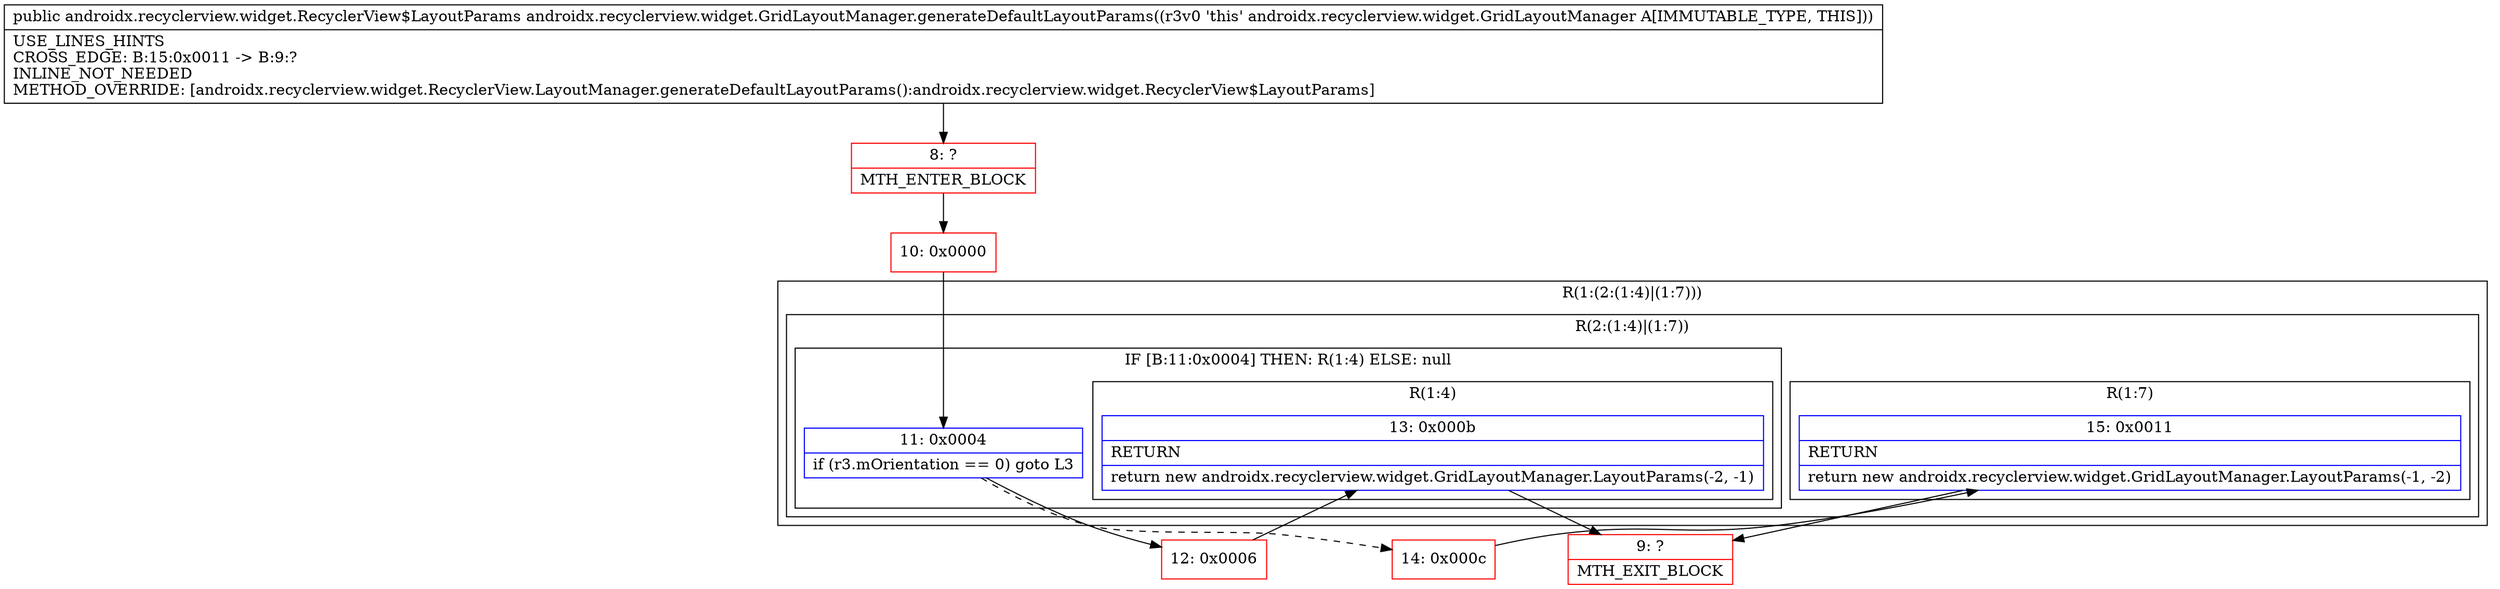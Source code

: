 digraph "CFG forandroidx.recyclerview.widget.GridLayoutManager.generateDefaultLayoutParams()Landroidx\/recyclerview\/widget\/RecyclerView$LayoutParams;" {
subgraph cluster_Region_357122022 {
label = "R(1:(2:(1:4)|(1:7)))";
node [shape=record,color=blue];
subgraph cluster_Region_1126221282 {
label = "R(2:(1:4)|(1:7))";
node [shape=record,color=blue];
subgraph cluster_IfRegion_245898966 {
label = "IF [B:11:0x0004] THEN: R(1:4) ELSE: null";
node [shape=record,color=blue];
Node_11 [shape=record,label="{11\:\ 0x0004|if (r3.mOrientation == 0) goto L3\l}"];
subgraph cluster_Region_1366734656 {
label = "R(1:4)";
node [shape=record,color=blue];
Node_13 [shape=record,label="{13\:\ 0x000b|RETURN\l|return new androidx.recyclerview.widget.GridLayoutManager.LayoutParams(\-2, \-1)\l}"];
}
}
subgraph cluster_Region_228328583 {
label = "R(1:7)";
node [shape=record,color=blue];
Node_15 [shape=record,label="{15\:\ 0x0011|RETURN\l|return new androidx.recyclerview.widget.GridLayoutManager.LayoutParams(\-1, \-2)\l}"];
}
}
}
Node_8 [shape=record,color=red,label="{8\:\ ?|MTH_ENTER_BLOCK\l}"];
Node_10 [shape=record,color=red,label="{10\:\ 0x0000}"];
Node_12 [shape=record,color=red,label="{12\:\ 0x0006}"];
Node_9 [shape=record,color=red,label="{9\:\ ?|MTH_EXIT_BLOCK\l}"];
Node_14 [shape=record,color=red,label="{14\:\ 0x000c}"];
MethodNode[shape=record,label="{public androidx.recyclerview.widget.RecyclerView$LayoutParams androidx.recyclerview.widget.GridLayoutManager.generateDefaultLayoutParams((r3v0 'this' androidx.recyclerview.widget.GridLayoutManager A[IMMUTABLE_TYPE, THIS]))  | USE_LINES_HINTS\lCROSS_EDGE: B:15:0x0011 \-\> B:9:?\lINLINE_NOT_NEEDED\lMETHOD_OVERRIDE: [androidx.recyclerview.widget.RecyclerView.LayoutManager.generateDefaultLayoutParams():androidx.recyclerview.widget.RecyclerView$LayoutParams]\l}"];
MethodNode -> Node_8;Node_11 -> Node_12;
Node_11 -> Node_14[style=dashed];
Node_13 -> Node_9;
Node_15 -> Node_9;
Node_8 -> Node_10;
Node_10 -> Node_11;
Node_12 -> Node_13;
Node_14 -> Node_15;
}


